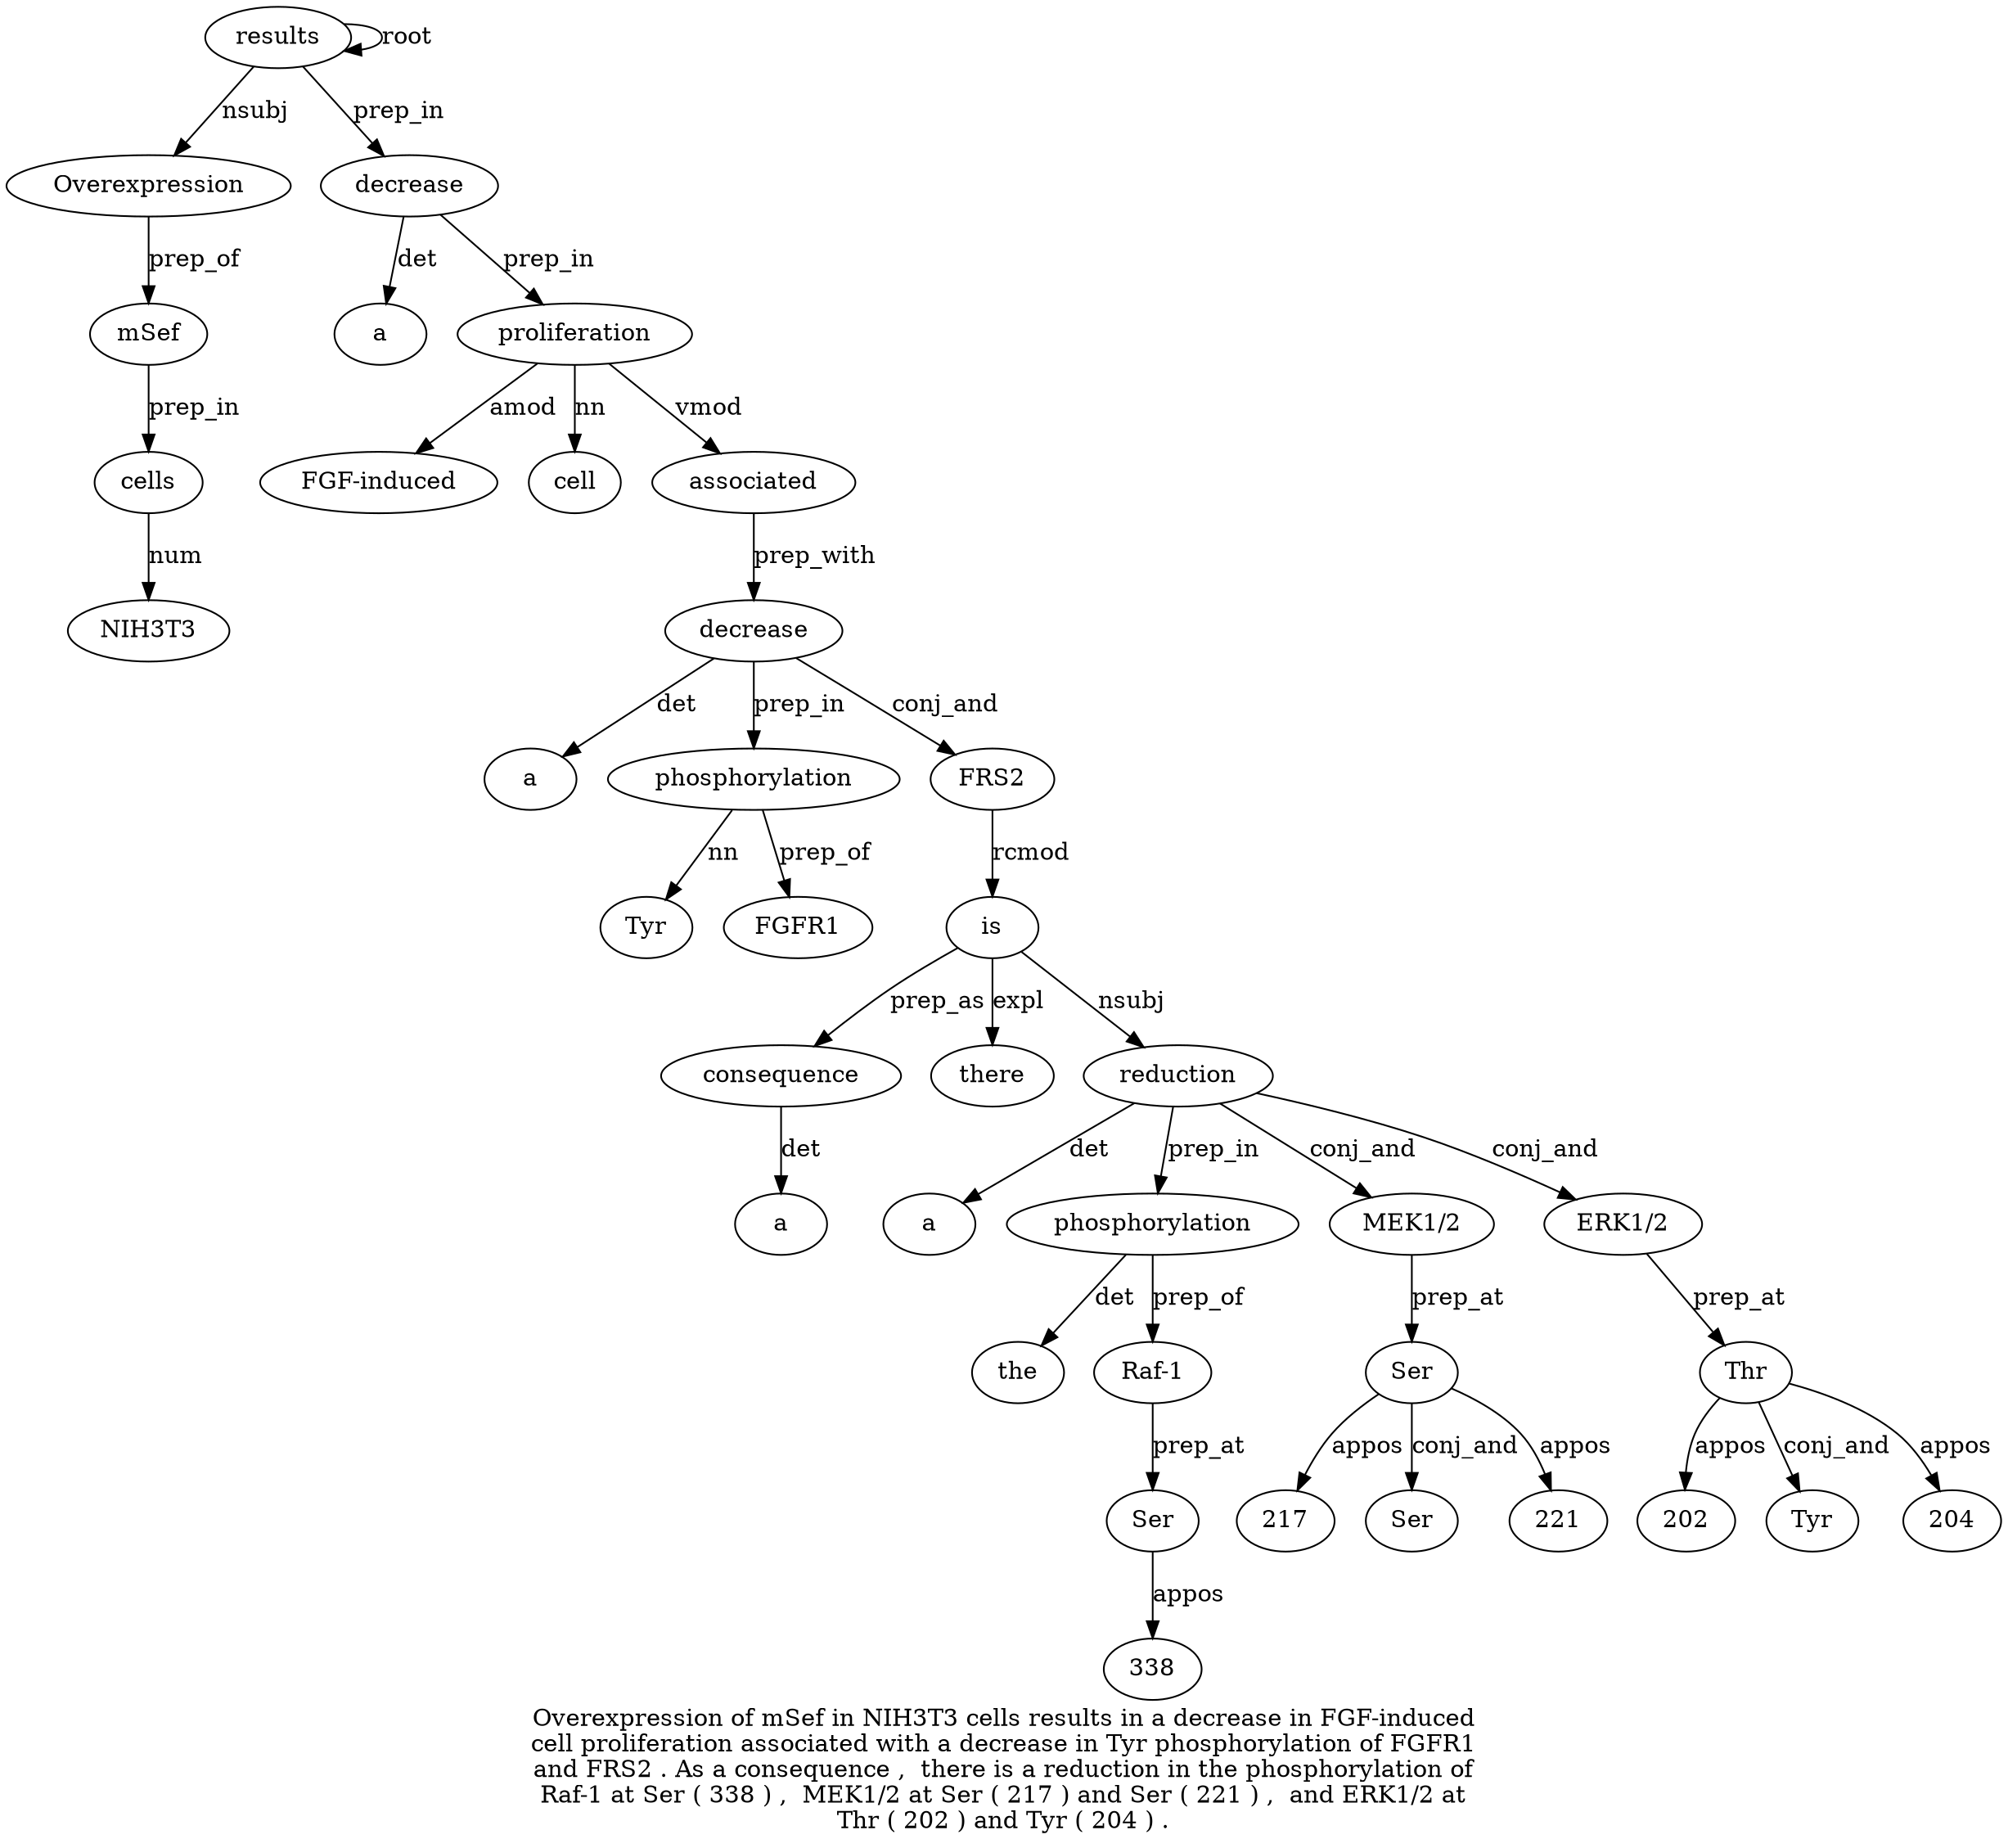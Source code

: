 digraph "Overexpression of mSef in NIH3T3 cells results in a decrease in FGF-induced cell proliferation associated with a decrease in Tyr phosphorylation of FGFR1 and FRS2 . As a consequence ,  there is a reduction in the phosphorylation of Raf-1 at Ser ( 338 ) ,  MEK1/2 at Ser ( 217 ) and Ser ( 221 ) ,  and ERK1/2 at Thr ( 202 ) and Tyr ( 204 ) ." {
label="Overexpression of mSef in NIH3T3 cells results in a decrease in FGF-induced
cell proliferation associated with a decrease in Tyr phosphorylation of FGFR1
and FRS2 . As a consequence ,  there is a reduction in the phosphorylation of
Raf-1 at Ser ( 338 ) ,  MEK1/2 at Ser ( 217 ) and Ser ( 221 ) ,  and ERK1/2 at
Thr ( 202 ) and Tyr ( 204 ) .";
results7 [style=filled, fillcolor=white, label=results];
Overexpression1 [style=filled, fillcolor=white, label=Overexpression];
results7 -> Overexpression1  [label=nsubj];
mSef3 [style=filled, fillcolor=white, label=mSef];
Overexpression1 -> mSef3  [label=prep_of];
cells6 [style=filled, fillcolor=white, label=cells];
NIH3T35 [style=filled, fillcolor=white, label=NIH3T3];
cells6 -> NIH3T35  [label=num];
mSef3 -> cells6  [label=prep_in];
results7 -> results7  [label=root];
decrease10 [style=filled, fillcolor=white, label=decrease];
a9 [style=filled, fillcolor=white, label=a];
decrease10 -> a9  [label=det];
results7 -> decrease10  [label=prep_in];
proliferation14 [style=filled, fillcolor=white, label=proliferation];
"FGF-induced12" [style=filled, fillcolor=white, label="FGF-induced"];
proliferation14 -> "FGF-induced12"  [label=amod];
cell13 [style=filled, fillcolor=white, label=cell];
proliferation14 -> cell13  [label=nn];
decrease10 -> proliferation14  [label=prep_in];
associated15 [style=filled, fillcolor=white, label=associated];
proliferation14 -> associated15  [label=vmod];
decrease18 [style=filled, fillcolor=white, label=decrease];
a17 [style=filled, fillcolor=white, label=a];
decrease18 -> a17  [label=det];
associated15 -> decrease18  [label=prep_with];
phosphorylation21 [style=filled, fillcolor=white, label=phosphorylation];
Tyr20 [style=filled, fillcolor=white, label=Tyr];
phosphorylation21 -> Tyr20  [label=nn];
decrease18 -> phosphorylation21  [label=prep_in];
FGFR123 [style=filled, fillcolor=white, label=FGFR1];
phosphorylation21 -> FGFR123  [label=prep_of];
FRS225 [style=filled, fillcolor=white, label=FRS2];
decrease18 -> FRS225  [label=conj_and];
consequence29 [style=filled, fillcolor=white, label=consequence];
a28 [style=filled, fillcolor=white, label=a];
consequence29 -> a28  [label=det];
is32 [style=filled, fillcolor=white, label=is];
is32 -> consequence29  [label=prep_as];
there31 [style=filled, fillcolor=white, label=there];
is32 -> there31  [label=expl];
FRS225 -> is32  [label=rcmod];
reduction34 [style=filled, fillcolor=white, label=reduction];
a33 [style=filled, fillcolor=white, label=a];
reduction34 -> a33  [label=det];
is32 -> reduction34  [label=nsubj];
phosphorylation37 [style=filled, fillcolor=white, label=phosphorylation];
the36 [style=filled, fillcolor=white, label=the];
phosphorylation37 -> the36  [label=det];
reduction34 -> phosphorylation37  [label=prep_in];
"Raf-139" [style=filled, fillcolor=white, label="Raf-1"];
phosphorylation37 -> "Raf-139"  [label=prep_of];
Ser41 [style=filled, fillcolor=white, label=Ser];
"Raf-139" -> Ser41  [label=prep_at];
3384 [style=filled, fillcolor=white, label=338];
Ser41 -> 3384  [label=appos];
"MEK1/246" [style=filled, fillcolor=white, label="MEK1/2"];
reduction34 -> "MEK1/246"  [label=conj_and];
Ser48 [style=filled, fillcolor=white, label=Ser];
"MEK1/246" -> Ser48  [label=prep_at];
21750 [style=filled, fillcolor=white, label=217];
Ser48 -> 21750  [label=appos];
Ser53 [style=filled, fillcolor=white, label=Ser];
Ser48 -> Ser53  [label=conj_and];
22155 [style=filled, fillcolor=white, label=221];
Ser48 -> 22155  [label=appos];
"ERK1/259" [style=filled, fillcolor=white, label="ERK1/2"];
reduction34 -> "ERK1/259"  [label=conj_and];
Thr61 [style=filled, fillcolor=white, label=Thr];
"ERK1/259" -> Thr61  [label=prep_at];
20263 [style=filled, fillcolor=white, label=202];
Thr61 -> 20263  [label=appos];
Tyr66 [style=filled, fillcolor=white, label=Tyr];
Thr61 -> Tyr66  [label=conj_and];
20468 [style=filled, fillcolor=white, label=204];
Thr61 -> 20468  [label=appos];
}
